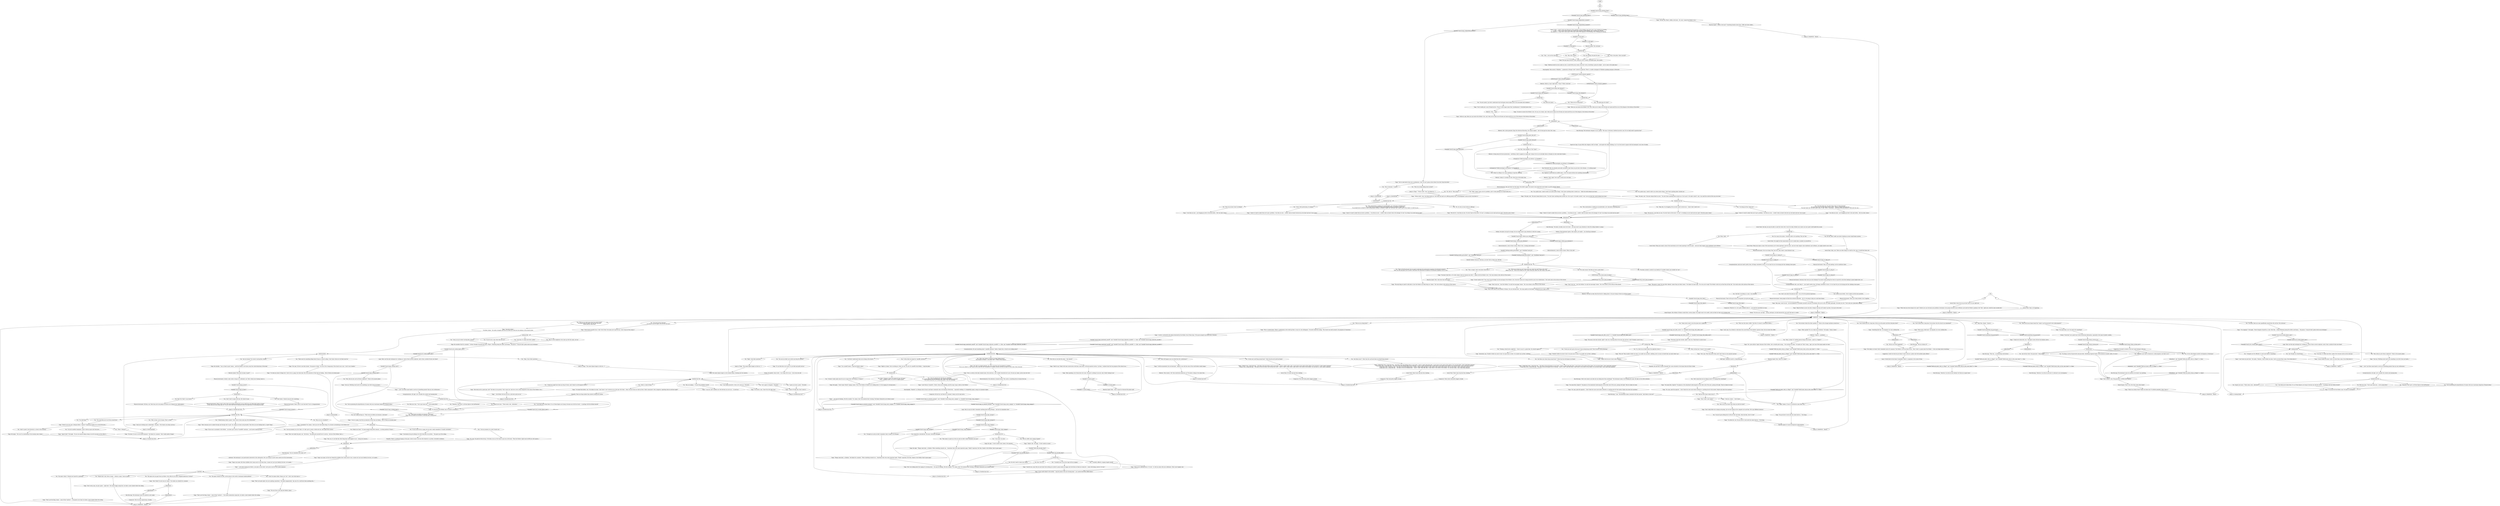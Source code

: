 # CHURCH / TIAGO
# Tiago the Crab Man.
# ==================================================
digraph G {
	  0 [label="START"];
	  1 [label="input"];
	  2 [label="Half Light: Though he used to. A long time ago."];
	  3 [label="Suggestion: No need to overdo it. He won't mind sharing it with you."];
	  4 [label="Jump to: [Untitled hub (02)]"];
	  5 [label="You: \"Honestly I just want to break into a radiocomputer, see what's on it.\""];
	  6 [label="Kim Kitsuragi: The lieutenant raises his eyebrow, but doesn't say anything."];
	  7 [label="Tiago: \"No, I just call her 'viejita' because of her clothes, she's actually quite young...\" He scratches his head. \"Or maybe not *that* young... Age is just one of the many masks we wear.\""];
	  8 [label="Kim Kitsuragi: \"Did it ever seem to you like she was hiding here from something?\" The lieutenant seems to be thinking the same. He takes out his little notebook."];
	  9 [label="Variable[\"church.tiago_concept_tools\"]"];
	  10 [label="Variable[\"church.tiago_concept_tools\"]", shape=diamond];
	  11 [label="!(Variable[\"church.tiago_concept_tools\"])", shape=diamond];
	  12 [label="Variable[\"church.tiago_rhet_feminist\"]"];
	  13 [label="Variable[\"church.tiago_rhet_feminist\"]", shape=diamond];
	  14 [label="!(Variable[\"church.tiago_rhet_feminist\"])", shape=diamond];
	  15 [label="You: Vigilance is practically my middle name. I won't let anyone talk me into anything unreasonable."];
	  16 [label="Untitled hub (02)"];
	  17 [label="Tiago: \"Don't really follow her comings and goings. Just see her typing on her computer now and then. We've got different interests.\""];
	  18 [label="Electrochemistry: Look at these crazies. What is this, a fucking intervention?"];
	  19 [label="You: \"You know, alcohol is central to my identity. If I wouldn't drink I just wouldn't be *me*.\""];
	  20 [label="You: \"Do you know where the other spooker is?\" (Point at the strange machines around you.)"];
	  21 [label="Tiago: \"Oh hey, wey. There's coffee in the back... Oh, wait, I meant the Mother's love.\""];
	  22 [label="You: \"What are you doing here?\""];
	  23 [label="Untitled hub"];
	  24 [label="Variable[\"church.tiago_rhet_what\"]"];
	  25 [label="Variable[\"church.tiago_rhet_what\"]", shape=diamond];
	  26 [label="!(Variable[\"church.tiago_rhet_what\"])", shape=diamond];
	  27 [label="Jump to: [MAINHUB - TIAGO]"];
	  28 [label="Variable[\"church.tiago_pi_burn\"]"];
	  29 [label="Variable[\"church.tiago_pi_burn\"]", shape=diamond];
	  30 [label="!(Variable[\"church.tiago_pi_burn\"])", shape=diamond];
	  31 [label="Tiago: \"It don't bother me none. Crab's no worse than a man, if you think about it.\""];
	  32 [label="Tiago: \"Naw, man. They look pretty funny. And I don't harm no one anymore anyway.\""];
	  33 [label="Tiago: \"No worries, man. I know this shit takes time.\""];
	  34 [label="Savoir Faire: Yeah, sure. There are other things we could do. But, man, it would have been cool."];
	  35 [label="Tiago: \"What were you even trying to do, man? I believe you can overcome your problems eventually, if you purge yourself of your wilfulness and seek the Mother's guidance. But *this*, right now, would be some suicidal shit.\""];
	  36 [label="Tiago: \"Maybe I did.\" He sighs. \"It don't matter no more.\""];
	  37 [label="Untitled hub (03)"];
	  38 [label="Electrochemistry: His adoration is beyond sexual. This cavity is something that no human form has."];
	  39 [label="Untitled hub"];
	  40 [label="Variable[\"church.orb_wooden_figure_seen\"]"];
	  41 [label="Variable[\"church.orb_wooden_figure_seen\"]", shape=diamond];
	  42 [label="!(Variable[\"church.orb_wooden_figure_seen\"])", shape=diamond];
	  43 [label="Tiago: \"Don't trust me -- trust the Mother. I'm only the messenger, homes.\" His voice echoes in the cold air of the church."];
	  44 [label="IsKimHere()"];
	  45 [label="IsKimHere()", shape=diamond];
	  46 [label="!(IsKimHere())", shape=diamond];
	  47 [label="Tiago: The sinewy figure lingers on the wooden beams, blending into the shadows."];
	  48 [label="Variable[\"church.mainframe_log_password\"]"];
	  49 [label="Variable[\"church.mainframe_log_password\"]", shape=diamond];
	  50 [label="!(Variable[\"church.mainframe_log_password\"])", shape=diamond];
	  51 [label="You: \"You've been here a long time. Do you know why the church was abandoned?\""];
	  52 [label="Tiago: \"Don't trust me -- trust the Mother. I'm only the messenger, homes.\" His voice echoes in the cold air of the church."];
	  53 [label="Tiago: \"This is the Church of the Mother of Silence. You are welcome here.\" He sways gently on the beams, waiting for you to take it all in."];
	  54 [label="Variable[\"tc.crab_man\"]"];
	  55 [label="Variable[\"tc.crab_man\"]", shape=diamond];
	  56 [label="!(Variable[\"tc.crab_man\"])", shape=diamond];
	  57 [label="You: \"You don't know me. You don't know what I've been through!\"\n\"You don't know me. You don't know what it's like -- there's a shadow pursuing me!\"\n\"You don't know me! You don't know what it's like! There's something... something white pursuing me! White and very sad...\""];
	  58 [label="You: \"To be fair, it's really more like a spider.\""];
	  59 [label="Kim Kitsuragi: \"Do you remember your name, sir?\""];
	  60 [label="Untitled hub"];
	  61 [label="Jump to: [memoryhub]"];
	  62 [label="Tiago: \"...you may be thinking, 'But fire crackles!' No, homes, that's the material that's burning. The flames themselves are without sound.\""];
	  63 [label="Tiago: \"I know it'll take time. Don't sweat it.\""];
	  64 [label="Untitled hub"];
	  65 [label="You: \"To be fair, it's really more like a spider. But everyone calls you the crab-man.\""];
	  66 [label="Conceptualization: All right. Let's consider the context and meaning here."];
	  67 [label="Tiago: \"That's just the thing, homes -- none of that *matters*...\" He sounds melancholy saying this, his limbs a mere shadow below the ceiling."];
	  68 [label="Composure: They look pretty dapper actually."];
	  69 [label="Composure: These shoes look pretty dapper actually."];
	  70 [label="You: \"For some reason I feel like you have a point there.\""];
	  71 [label="You: \"Okay then, thanks.\" [Leave.]"];
	  72 [label="Tiago: \"Too many times, ese. You need it for something?\""];
	  73 [label="You: \"You must be the crab-man.\"\n\"I'm going to ask you again: are you the crab-man?\""];
	  74 [label="You: \"What are you doing here?\""];
	  75 [label="Jump to: [MAINHUB - TIAGO]"];
	  76 [label="Variable[\"church.tiago_midgreethub_reached\"]"];
	  77 [label="Variable[\"church.tiago_midgreethub_reached\"]", shape=diamond];
	  78 [label="!(Variable[\"church.tiago_midgreethub_reached\"])", shape=diamond];
	  79 [label="Jump to: [LEAVEHUB]"];
	  80 [label="Tiago: \"We are all one, who sing the Mother's glory.\""];
	  81 [label="Tiago: \"I was like you once -- just dragging my feet to the next bottle... Shit was dark, homes.\""];
	  82 [label="Volition: If the lieutenant agrees, then maybe, just maybe -- you should pay attention?"];
	  83 [label="Electrochemistry: Look at these crazies. What is this shit?"];
	  84 [label="You: \"Uhm... are you the crab-man?\""];
	  85 [label="You: \"This conversation is making me uncomfortable. Let's talk about something else.\"\n\"I'm actually here on behalf of some young people looking to establish a night club...\"\n\"I'm actually here on behalf of some young people looking to establish a night club, and after that I need to get to this island, so could we just...\""];
	  86 [label="Tiago: \"Naw, ese, it's not like that. Best thing that could happen to you -- losing your memory...\""];
	  87 [label="You: \"Did you just climb down from the church tower?\"\n\"I'm going to ask you again: Are you the crab-man?\"\n\"Where did you come from?\""];
	  88 [label="Logic: That's not the only technique he's working on. Look at those carved sculptures. And is that a satchel of tools over there?"];
	  89 [label="Jump to: [Untitled hub (05)]"];
	  90 [label="Variable[\"church.tiago_mentioned_saeraff\"]  and  Variable[\"church.tiago_elaborate_saeraffic\"] == false  and  Variable[\"church.tiago_elaborate_saeraffic\"]"];
	  91 [label="Variable[\"church.tiago_mentioned_saeraff\"]  and  Variable[\"church.tiago_elaborate_saeraffic\"] == false  and  Variable[\"church.tiago_elaborate_saeraffic\"]", shape=diamond];
	  92 [label="!(Variable[\"church.tiago_mentioned_saeraff\"]  and  Variable[\"church.tiago_elaborate_saeraffic\"] == false  and  Variable[\"church.tiago_elaborate_saeraffic\"])", shape=diamond];
	  93 [label="Tiago: \"But I was talking about the singing of a burning heart... You may be thinking, 'But fire crackles!' No, homes, that's the material that's burning. The flames themselves are without sound.\""];
	  94 [label="You: \"I recently tore it up on the stage with my singing.\""];
	  95 [label="Untitled hub (02)"];
	  96 [label="Jump to: [Untitled hub (02)]"];
	  97 [label="Tiago: \"Been spending a lot of time here ever since. The past is nothing to me now, wey. It didn't belong to me.\""];
	  98 [label="Inland Empire: This Mother of Silence sounds like a serious player. You might want to be careful, until you find out what you're dealing with."];
	  99 [label="Variable[\"church.orb_wooden_figure_seen\"]"];
	  100 [label="Variable[\"church.orb_wooden_figure_seen\"]", shape=diamond];
	  101 [label="!(Variable[\"church.orb_wooden_figure_seen\"])", shape=diamond];
	  102 [label="Tiago: \"I told you, homes -- I don't know.\""];
	  103 [label="Jump to: [Untitled hub (02)]"];
	  104 [label="Variable[\"TASK.ask_about_ruby_in_village\"]  and  Variable[\"TASK.locate_ruby_on_the_coast_done\"] == false"];
	  105 [label="Variable[\"TASK.ask_about_ruby_in_village\"]  and  Variable[\"TASK.locate_ruby_on_the_coast_done\"] == false", shape=diamond];
	  106 [label="!(Variable[\"TASK.ask_about_ruby_in_village\"]  and  Variable[\"TASK.locate_ruby_on_the_coast_done\"] == false)", shape=diamond];
	  107 [label="Tiago: \"I was like you once -- just dragging my feet to the next bottle... Shit was dark, homes.\""];
	  108 [label="Tiago: \"Chill out, man. Here you can receive the Mother's love, and, when you're ready, she will take your hand and lift you out of the despair at the bottom of the bottle.\""];
	  109 [label="You: Wait, what qualifies as *too* close?"];
	  110 [label="Tiago: \"I was in a gang, wey. But my memories of that time are fading... Most of them are already gone.\""];
	  111 [label="Variable[\"church.tiago_greeting_done\"]"];
	  112 [label="Variable[\"church.tiago_greeting_done\"]", shape=diamond];
	  113 [label="!(Variable[\"church.tiago_greeting_done\"])", shape=diamond];
	  114 [label="Tiago: \"You've come back to face your cacodaemons. Good. You ain't gonna outrun them if you don't drop the bottle.\""];
	  115 [label="You: \"The right place for what?\""];
	  116 [label="Tiago: \"I know it's hard to admit that you have a problem... I was like you once -- couldn't take an honest look at the damage *el vino* was doing to my mind and my spirit.\""];
	  117 [label="Empathy: There's a profound longing in that gaze. Like he wants to be one with whatever is up there, shrouded in darkness."];
	  118 [label="You: \"And it's great! Such diversity is a boon to the economy.\""];
	  119 [label="You: \"What's 'Mesque'?\""];
	  120 [label="Tiago: He laughs. \"Not sure I'm contributing to the economy none, homes.\""];
	  121 [label="Tiago: \"It's all just for the Mother, man. No need to overthink it.\""];
	  122 [label="You: \"Turning a church into a nightclub -- I have to say it's a great idea. You should support it.\""];
	  123 [label="Jump to: [MAINHUB - TIAGO]"];
	  124 [label="Tiago: \"Hey, man. I see it in you -- you are prepared to surrender yourself to the fire of revelation. But you're still a bit shaky spiritually.\" He looks you over. \"You're also just, physically, shaking.\""];
	  125 [label="You: \"That seems to upset you. But you said you didn't really remember your past.\""];
	  126 [label="You: \"I was rude. I'm sorry.\""];
	  127 [label="You: \"I recently suffered a singing tragedy myself.\""];
	  128 [label="IsKimHere()"];
	  129 [label="IsKimHere()", shape=diamond];
	  130 [label="!(IsKimHere())", shape=diamond];
	  131 [label="Logic: It looks like he truly doesn't remember. There's a vagueness to his sense of time."];
	  132 [label="Tiago: \"Not really, or at least I don't remember much of it anymore. The Mother's Love has done its job... That's what's so great about the Mother -- it lets you forget about everything.\""];
	  133 [label="You: \"Are these yours?\" (Show him the scarf and shoes you found lying around.)"];
	  134 [label="Tiago: \"You've really got a case of frayed nerves. *Pussy* in this usage comes from *pusillanimous*. Everybody knows that.\""];
	  135 [label="Savoir Faire: Nope, not happening."];
	  136 [label="Tiago: \"Other spooker? Oh, esa viejita muy estudiosa!\" He laughs. \"Dunno, homes.\""];
	  137 [label="namehub"];
	  138 [label="Tiago: \"If you was to surrender to the Mother -- you know, get a taste of *saeraffic* existence -- you'd never wanna go back.\""];
	  139 [label="crabman2hub"];
	  140 [label="You: I'm a man in his prime. I should be able to do anything. This isn't fair."];
	  141 [label="You: \"Right. I had other questions...\""];
	  142 [label="Untitled hub"];
	  143 [label="Variable[\"church.tiago_no_memory_mesque\"]  and  (Variable[\"church.tiago_encyc_singing\"]  or  Variable[\"church.tiago_comp_singing\"])"];
	  144 [label="Variable[\"church.tiago_no_memory_mesque\"]  and  (Variable[\"church.tiago_encyc_singing\"]  or  Variable[\"church.tiago_comp_singing\"])", shape=diamond];
	  145 [label="!(Variable[\"church.tiago_no_memory_mesque\"]  and  (Variable[\"church.tiago_encyc_singing\"]  or  Variable[\"church.tiago_comp_singing\"]))", shape=diamond];
	  146 [label="Tiago: \"If you could submit to the mother -- sing her praises with your burning heart -- you could be free from selfish desire.\""];
	  147 [label="Tiago: \"She took you for a good spin, huh?\" He looks at you gravely. \"Don't worry, bro, that love is but a drop compared to the ocean of the Mother's love...\""];
	  148 [label="You: \"Hey, are you a boiadeiro?\""];
	  149 [label="You: \"Just tell me what's the password.\" (Step closer.)"];
	  150 [label="Tiago: \"That's just the thing, homes -- none of that *matters*...\" He ignores your hand, his limbs a mere shadow below the ceiling."];
	  151 [label="You: \"Right, thanks. I'll see if I can find her some other way...\""];
	  152 [label="Pain Threshold: Hey, you already practically sacrificed a limb when you got shot in the tribunal... it's nothing major!"];
	  153 [label="You: I think I'm willing to try crazy. Anything to stop this suffering."];
	  154 [label="You: \"How can you not know that when you both live here?\""];
	  155 [label="Savoir Faire: One day, you may be able to scale this tower. But it won't be today. Neither your sinews nor your spirit could handle this ascent."];
	  156 [label="Tiago: \"The grave's comin' for your little 'identity' sooner than you think, homes.\" He shakes his head sadly. \"You sure you're ready? The Mother could set you free from all that shit.\" His words echo in the cold air of the church."];
	  157 [label="You: \"I'm a police man. I need to talk to you about police things. I don't know anything about 'alcohol use.'\" (Hide the bottle behind your back.)"];
	  158 [label="Composure: Whatever it is, he's quite confident about it -- just look how gracefully he sways."];
	  159 [label="Tiago: \"No, man. You gotta let that shit go.\" He looks at you as if he wants to pat you on the back. \"Then the Mother's light touch will fill you with rapture...\""];
	  160 [label="Tiago: \"...now I use those same hands in service of something greater than my own restlessness.\""];
	  161 [label="You: \"I think having a body is great! I don't want to burn away any of its distinctions!\""];
	  162 [label="You: \"You sound like you're not from around here.\""];
	  163 [label="You: \"Just thought you should know.\""];
	  164 [label="Jump to: [whohumanhub]"];
	  165 [label="Untitled hub (02)"];
	  166 [label="You: When, then?"];
	  167 [label="Variable[\"church.tiago_wc_mid_pi\"]"];
	  168 [label="Variable[\"church.tiago_wc_mid_pi\"]", shape=diamond];
	  169 [label="!(Variable[\"church.tiago_wc_mid_pi\"])", shape=diamond];
	  170 [label="Physical Instrument: Seriously what were you even thinking? You haven't been putting the work in to pull off a stunt like climbing to great heights like a cat."];
	  171 [label="You: (Look at your bottle.)  But it makes me feel more powerful..."];
	  172 [label="Conceptualization: He said something about \"saeraffic existence\" before. Maybe this is what he was talking about?"];
	  173 [label="You: \"It doesn't really make sense for you to sing if she's the Mother of *Silence*.\""];
	  174 [label="Tiago: \"What you're suffering from is *el vino*-- it's left you alone with your selfishness. That's your tragedy, wey.\""];
	  175 [label="Tiago: \"Good for you, man. But you must know that nothing you achieve's gonna make you happy and loved like you think you wanna be -- comes with being a slave to *el vino*.\""];
	  176 [label="You: \"I guess you have a point.\" (Proceed.)"];
	  177 [label="Rhetoric: That sounds a *bit* like substitution behaviour, no? You know a thing or two about that..."];
	  178 [label="Rhetoric: Viejita is... grandma?"];
	  179 [label="You: \"I see what you've done there. It's as if these figures are trying to become one with the church -- or perhaps with the Mother herself.\""];
	  180 [label="You: \"Hey, it's your neighbours who came up with this name, not me.\""];
	  181 [label="Tiago: \"That's what I said, homes.\""];
	  182 [label="Tiago: The man leans forward a little, fixing you with a steady, unreadable gaze, then speaks..."];
	  183 [label="Tiago: \"I know it's hard to admit that you've got a problem. I was like you once -- couldn't take an honest look into my own heart and see I was in pain.\""];
	  184 [label="Tiago: \"I know it's hard to admit that you have a problem... I was like you once -- couldn't take an honest look at the damage *el vino* was doing to my mind and my spirit.\""];
	  185 [label="Inland Empire: That is true. But what comes after death?"];
	  186 [label="You: \"Have you by any chance heard the *viejita* say the password to her radiocomputer?\""];
	  187 [label="You: \"Hey, who's there?\""];
	  188 [label="Tiago: \"I'm here to receive the Mother's love. You can, too, homes. And, when you're ready, she will take your hand and lift you out of the despair at the bottom of the bottle.\""];
	  189 [label="Jump to: [MAINHUB - TIAGO]"];
	  190 [label="You: \"Who's this Mother of Silence you keep talking about?\"\n\"This Mother of Silence -- you mean *her*?\" (Point to the window.)"];
	  191 [label="You: \"So you used to be in a gang, but you don't really remember it? Sounds convenient.\""];
	  192 [label="You: (Shake your head.) \"So many people losing their memory... A certain portent of *doom*...\""];
	  193 [label="Tiago: \"That's not really the point, ese.\" He frowns. \"You gotta give yourself over to service... Service of the Mother, that is...\""];
	  194 [label="Kim Kitsuragi: The lieutenant raises his eyebrows and coughs."];
	  195 [label="Untitled hub (03)"];
	  196 [label="Jump to: [Untitled hub (05)]"];
	  197 [label="You: \"Some ravers want to turn this place into a nightclub.\""];
	  198 [label="Untitled hub"];
	  199 [label="Physical Instrument: There still may be time to recuperate. Just grit your teeth."];
	  200 [label="Tiago: \"Right on, homes. You're catching on. Yeah, you see, I'm sort of a saeraff to the Mother... I sing her glory.\""];
	  201 [label="You: \"Did you suffer some singing tragedy?\""];
	  202 [label="Drama: *Sssurveys* are a good way to fish for personal information, especially in the name of public sssafety..."];
	  203 [label="IsKimHere()  and  (Variable[\"TASK.ask_about_ruby_in_village\"] == false)"];
	  204 [label="IsKimHere()  and  (Variable[\"TASK.ask_about_ruby_in_village\"] == false)", shape=diamond];
	  205 [label="!(IsKimHere()  and  (Variable[\"TASK.ask_about_ruby_in_village\"] == false))", shape=diamond];
	  206 [label="Reaction Speed: Wait, what if it's Ruby?"];
	  207 [label="Tiago: \"You mean like a fugitive?\" He glances at the abandoned radiocomputer on the other side of the nave, pulsing with light. Then he shakes his head."];
	  208 [label="Tiago: \"The only thing we need to talk about is how the Mother can really help you, homes.\" His voice echoes in the cold air of the church."];
	  209 [label="Volition: You know, he may be strange, but you might want to pay attention to what he's saying."];
	  210 [label="You: \"Who do you think you are? Some crazy guy under the roof? What is this shit?\"\n(Adjust your tie.) \"Who do you think you are? Some crazy guy under the roof? What is this shit?\""];
	  211 [label="Tiago: \"Don't think I've met one yet, homes.\" He studies you silently for a moment."];
	  212 [label="Tiago: \"Oh, that's no simple question, ese. She is one who can't be painted or sculpted...\"\n\"No, no, no, there's a *new* god in town. And she can't be painted or sculpted, because she has no limbs or even a face. She is the end.\""];
	  213 [label="You: \"Wait, do they have *reason* to be scared?\""];
	  214 [label="Jump to: [MAINHUB - TIAGO]"];
	  215 [label="Logic: Wait, he says he didn't remember anything about being Mesque -- and now he remembers this?"];
	  216 [label="You: \"I think love might have been my drug of choice. And I think I'm still hungover from it.\""];
	  217 [label="You: \"What were you before you became a crab-man?\"\n\"What were you before you became a crab-man and a woodcarver?\""];
	  218 [label="Tiago: \"I'm afraid not, ese. You just have to wait until she comes back or...\" He shrugs."];
	  219 [label="You: \"Honestly, I don't get it. All these figures look half-finished.\""];
	  220 [label="You: \"I don't do names either. Names are *out*. I don't care what mine is.\""];
	  221 [label="You: \"My name's Harrier Du Bois, and my place in the world is lieutenant double-yefreitor.\""];
	  222 [label="IsKimHere()"];
	  223 [label="IsKimHere()", shape=diamond];
	  224 [label="!(IsKimHere())", shape=diamond];
	  225 [label="Jump to: [Untitled hub (02)]"];
	  226 [label="IsTHCPresent(\"the_waste_land_of_reality\")"];
	  227 [label="IsTHCPresent(\"the_waste_land_of_reality\")", shape=diamond];
	  228 [label="!(IsTHCPresent(\"the_waste_land_of_reality\"))", shape=diamond];
	  229 [label="You: Hold your peace."];
	  230 [label="Rhetoric: Giving away all of your possessions,  sacrificing a limb to appease an angry god, trying to live on air and light alone as though you were some kind of plant..."];
	  231 [label="Rhetoric: Seems it's already too late. Have fun on the kooky train."];
	  232 [label="Tiago: \"What'd you think of that? Makes me almost pity *la nihilista pequeña* when I hear it.\""];
	  233 [label="LEAVEHUB"];
	  234 [label="You: \"I'm a police man. I need to talk to you about police things. I don't know anything about 'alcohol use.'\""];
	  235 [label="Electrochemistry: Hey and what was that about *the bottle* again? You haven't even drank that much lately! Lay off it already. Sheesh."];
	  236 [label="Drama: 'Tis not an act, my liege -- saving, perchance, he hath deceived his very self. This man is a zealot."];
	  237 [label="Rhetoric: You have no idea what the fuck he's talking about. Is he just trying to throw you off your game?"];
	  238 [label="IsKimHere()"];
	  239 [label="IsKimHere()", shape=diamond];
	  240 [label="!(IsKimHere())", shape=diamond];
	  241 [label="whohumanhub"];
	  242 [label="Tiago: \"Sure did, homes.\"\n\"Up there, homes.\" He smiles strangely and turns his head up to look into the darkness of the church tower."];
	  243 [label="You: \"Okay, I have other questions.\""];
	  244 [label="Tiago: \"You know, I'm not so sure myself anymore.\" He thinks for a moment. \"Don't really matter, though.\""];
	  245 [label="Untitled hub"];
	  246 [label="Empathy: He said that in spite of himself. He's more attached to the human than he'd like to think."];
	  247 [label="Physical Instrument: You're not doing *that* bad. But, yeah, there's some distance to go."];
	  248 [label="Physical Instrument: Yeah, you were getting a tad too ambitious there."];
	  249 [label="Encyclopedia: That accent is Villalobos -- a peninsula in Mesque *and* a district in Jamrock. There's a sizable contingent of Villalobos-speaking mesques in Revachol."];
	  250 [label="Horrific Necktie: Fuck you, crab-man, you don't tell us what to do. Tell him."];
	  251 [label="You: \"You're promoting the objectification of women with your reactionary depiction of female bodies.\""];
	  252 [label="You: \"Wait, so there *is* another person living in the church -- and it's a *viejita*?\""];
	  253 [label="You: \"And you don't know where she is?\""];
	  254 [label="You: Say nothing. Be quiet for now."];
	  255 [label="Tiago: \"Don't sweat it, vato. The password is 'AFTER LIFE DEATH.'\""];
	  256 [label="Jump to: [MAINHUB - TIAGO]"];
	  257 [label="You: \"Okay, fine, I'm struggling. But you don't need to lecture me -- I know what I need to do.\""];
	  258 [label="You: \"What was that about coffee? I feel like I've heard it somewhere before...\""];
	  259 [label="Tiago: \"Look, man. I'm at liberty to talk about the sacred blaze of the Mother's glorious heart. But not about the coffee.\""];
	  260 [label="You: \"Wait, did you also carve all those sculptures?\" (Point at the nearest pillar.)"];
	  261 [label="Tiago: \"Sure am. Whittling wood used to be something I just did to busy my hands...\""];
	  262 [label="You: \"You know, there are some speedfreaks around here who call you 'the crab-man'.\""];
	  263 [label="Tiago: \"...now I use those same hands in service of something greater than my own restlessness.\""];
	  264 [label="Tiago: \"This is a special place. There's a perforation in the world up there. A way out, into nothingness.\" He nods toward the ceiling. \"This church was built around it, for purposes of veneration.\""];
	  265 [label="You: \"You sure you didn't just switch one drug for another?\""];
	  266 [label="Tiago: \"Keep the flame in your soul alive, though. One day you'll make it up here, if you put in the work.\""];
	  267 [label="Variable[\"whirling.necktie_personified\"]  and  CheckItem(\"neck_tie\")"];
	  268 [label="Variable[\"whirling.necktie_personified\"]  and  CheckItem(\"neck_tie\")", shape=diamond];
	  269 [label="!(Variable[\"whirling.necktie_personified\"]  and  CheckItem(\"neck_tie\"))", shape=diamond];
	  270 [label="You: (Rub your chin.) \"You've got some nice... curves going there.\""];
	  271 [label="Tiago: \"You mean like a fugitive?\" He glances at the abandoned radiocomputer on the other side of the nave, pulsing with light. Then he shakes his head."];
	  272 [label="Tiago: \"I think they were, a long time ago...\" He looks at the red clothing items in your hand. \"I had to *shed* them like skins, to get closer to the centre of the silence. You can have them. I don't need them anymore.\"\n\"I think they were, a long time ago...\" He looks at the red clothing items you're wearing. \"I had to *shed* them like skins, to get closer to the centre of the silence. You can have them. I don't need them anymore.\"\n\"I think they were, a long time ago...\" He looks at the red clothing items. \"I had to *shed* them like skins, to get closer to the centre of the silence. You can have them. I don't need them anymore.\"\n\"I think they were, a long time ago...\" He looks at the red clothing items. \"I had to *shed* them like skins, to get closer to the centre of the silence. You can have them. I don't need them anymore.\""];
	  273 [label="Savoir Faire: It'd only stop him from climbing."];
	  274 [label="Tiago: \"*Estás crudo*, wey. I see deep inside you. Your body and spirit are suffering greatly from *overindulgment* and you don't even know it.\""];
	  275 [label="You: \"Are you human? You weren't moving like a human.\""];
	  276 [label="You: \"This is the police. Show yourself!\""];
	  277 [label="You: \"This is tiresome.\" [ Leave.]"];
	  278 [label="Reaction Speed: Wait, what does that even mean?"];
	  279 [label="You: \"So you're another immigrant, come to take up space and steal jobs...\""];
	  280 [label="Tiago: Is that... a man? Looks more like part of the carpentry of the building came alive and is now studying you intently.\nIs that... a man? A man made of the same stuff as the carpentry of the building. He is studying you intently. \nThe shadow is... a man? But a man made of the same stuff as the carpentry of the building. He is studying you intently. "];
	  281 [label="IsTHCPresent(\"radical_feminist_agenda\")"];
	  282 [label="IsTHCPresent(\"radical_feminist_agenda\")", shape=diamond];
	  283 [label="!(IsTHCPresent(\"radical_feminist_agenda\"))", shape=diamond];
	  284 [label="crabman1hub"];
	  285 [label="Tiago: \"That's because you're soaked through and through with *al gul*, bro. Keeps you heavy and grounded. Then fools you into thinking that's a *good* thing.\""];
	  286 [label="You: \"You're promoting the objectification of women with your reactionary depiction of female bodies.\""];
	  287 [label="Tiago: \"It's all just for the Mother, man. No need to overthink it.\""];
	  288 [label="Tiago: \"I can't leave my post here.\" He smiles. \"Besides, it don't bother me none. Crab's no worse than a man, if you think about it.\""];
	  289 [label="You: \"So, what do you think? About the nightclub, that is.\""];
	  290 [label="You: \"Let's agree to disagree.\" (Proceed.)"];
	  291 [label="Tiago: \"I'm a saeraff, homes. I sing the Mother's glory.\""];
	  292 [label="You: Accept this contradiction. The man's obviously deranged."];
	  293 [label="Variable[\"church.tiago_comp_singing\"]"];
	  294 [label="Variable[\"church.tiago_comp_singing\"]", shape=diamond];
	  295 [label="!(Variable[\"church.tiago_comp_singing\"])", shape=diamond];
	  296 [label="Jump to: [Untitled hub (03)]"];
	  297 [label="Tiago: \"A boiadeiro? No, homes. I don't go in for that kinda thing. It's all about surrendering to the Mother now.\""];
	  298 [label="You: (Let's keep moving on.) \"What were you before you became a crab-man?\""];
	  299 [label="You: (Nod.) \"Singing is good. We should all sing a bit more.\"\n(Nod.) \"Singing is good. I'm a bit of a singer myself.\""];
	  300 [label="Savoir Faire: They'd only stop him from climbing."];
	  301 [label="Kim Kitsuragi: The lieutenant whispers to you, quietly. \"This man is obviously a habitual narcotics user. Do we really need to question him?\""];
	  302 [label="Esprit de Corps: I'm put off by this religious stuff, he thinks -- and maybe the ceiling-climbing, too. It's all very hard to square with the lieutenant's own view of reality."];
	  303 [label="Jump to: [Tiago: \"\"*Estás crudo*, wey. I see deep ins...\"]"];
	  304 [label="Tiago: \"Haven't you ever met a Mesque before, *cabron*? Surprising number of us around Revachol...\""];
	  305 [label="Tiago: \"Don't worry, man, you got a place -- right here.\" He sounds happy saying this, his limbs a mere shadow below the ceiling."];
	  306 [label="Tiago: He considers this for a moment. \"I always thought of myself more like a *flame*. Flickering along the rafters and beams.\" He pauses. \"It may be that I gotta work on my technique.\""];
	  307 [label="Reaction Speed: What does he mean 'in part'?"];
	  308 [label="Tiago: \"*Un Cangrejo*!\" He laughs. \"Never thought of myself as a crab. More like... a flame flickering among the rafters and beams...\" He pauses. \"It may be that I gotta work on my technique.\""];
	  309 [label="Physical Instrument: What is this? Is this what you've been training for? So you could wuss out when push comes to shove?\nIs this what you were doing reps for? So you could slink from an argument about the importance of cultivating the body?"];
	  310 [label="Untitled hub (05)"];
	  311 [label="Jump to: [crabman2hub]"];
	  312 [label="You: \"I was being insensitive. Sorry. Let's move on.\" (Proceed.)"];
	  313 [label="Tiago: He sighs. \"Things come back... in flashes. When something reminds me... Sometimes they even seem important again. *Really* important. But then, thanks to the Mother, they're gone again.\""];
	  314 [label="Conceptualization: All right. Let's consider the context and meaning here."];
	  315 [label="You: \"Yes, it's for a first-degree murder investigation in Martinaise.\""];
	  316 [label="Tiago: \"No, man, quite the opposite -- I don't think she cares much about authority or, anything else for that matter. Maybe only about her machines.\""];
	  317 [label="Kim Kitsuragi: \"That was... an interesting conversation.\""];
	  318 [label="You: \"How do you know what I'm feeling?\""];
	  319 [label="Variable[\"church.tiago_greet_rhet_nk\"]"];
	  320 [label="Variable[\"church.tiago_greet_rhet_nk\"]", shape=diamond];
	  321 [label="!(Variable[\"church.tiago_greet_rhet_nk\"])", shape=diamond];
	  322 [label="Variable[\"church.tiago_volition_pay_attention\"]"];
	  323 [label="Variable[\"church.tiago_volition_pay_attention\"]", shape=diamond];
	  324 [label="!(Variable[\"church.tiago_volition_pay_attention\"])", shape=diamond];
	  325 [label="You: \"Oh, hell no!\" [Run away.]"];
	  326 [label="Jump to: [LEAVEHUB]"];
	  327 [label="You: \"Maybe that's why I feel so lonely -- without a name, I have no place.\""];
	  328 [label="You: \"This conversation is making me uncomfortable. Let's talk about something else.\""];
	  329 [label="Untitled hub (02)"];
	  330 [label="Kim Kitsuragi: \"You know, actually, since we're here -- you may want to pay attention to what the ceiling climber is saying.\""];
	  331 [label="You: \"There must be something illegal about living in a church ceiling. I don't know what yet, but there must be.\""];
	  332 [label="You: \"Well, at least, you're human. That's a relief.\""];
	  333 [label="Tiago: \"Glad you're feeling more comfortable.\" He grins. \"First-timers are always nervous.\""];
	  334 [label="Tiago: \"I've heard that before, wey.\" He shakes his head. \"And I know I can't convince you on the spot. But think -- when's the last time you woke up from *silent communion* with a hangover, regretting what you did last night?\""];
	  335 [label="Variable[\"church.tiago_wc_high_pi\"]"];
	  336 [label="Variable[\"church.tiago_wc_high_pi\"]", shape=diamond];
	  337 [label="!(Variable[\"church.tiago_wc_high_pi\"])", shape=diamond];
	  338 [label="Jump to: [Untitled hub (02)]"];
	  339 [label="You: \"My name's Harry.\" (Extend your hand for a greeting.)"];
	  340 [label="Tiago: \"You just have to wait until she comes back or...\" He shrugs."];
	  341 [label="Tiago: \"No, man, quite the opposite -- I don't think she cares much about authority or, anything else for that matter. Maybe only about her machines.\""];
	  342 [label="You: \"Hey, not judging -- I've got drug problems myself.\""];
	  343 [label="You: \"Are these your shoes lying around here?\" (Show him the red brogues you found.)"];
	  344 [label="You: \"This is stupid. I don't even know what this is.\""];
	  345 [label="Savoir Faire: Sorry, but you just don't have it in you right now."];
	  347 [label="", shape=diamond];
	  348 [label="!()", shape=diamond];
	  349 [label="Tiago: \"Habitual alcohol use has made you into a scared little pussy, homes. But don't worry, everything's gonna be alright -- you've come to the right place.\""];
	  350 [label="Tiago: \"...your place among your fellows, your place in the world. I ain't got no use for such a place anymore.\""];
	  351 [label="Reaction Speed: The crab-man!"];
	  352 [label="memoryhub"];
	  353 [label="Tiago: \"Convenience has got nothing to do with what goes on up there...\" He gazes up at the ceiling."];
	  354 [label="Tiago: \"Tiago is my name. But those syllables don't mean much to me these days. A name isn't just your identity, but also, so to speak...\""];
	  355 [label="You: \"Sorry, you just weren't moving like a human.\""];
	  356 [label="Physical Instrument: What's next? A raw food diet? You're a disappointment."];
	  357 [label="You: (Squint your eyes.) \"These seem a tad... derivative.\""];
	  358 [label="Untitled hub (03)"];
	  359 [label="Tiago: \"The ones in the tent outside, right? I seen 'em. Guessing they're the ones who call me a crab? Probably scared of me...\""];
	  360 [label="Variable[\"church.tiago_met_after_ravers\"]  or  Variable[\"church.tiago_told_called_crab\"]"];
	  361 [label="Variable[\"church.tiago_met_after_ravers\"]  or  Variable[\"church.tiago_told_called_crab\"]", shape=diamond];
	  362 [label="!(Variable[\"church.tiago_met_after_ravers\"]  or  Variable[\"church.tiago_told_called_crab\"])", shape=diamond];
	  363 [label="You: \"You've been here for a long time. Did you see the police raid that took place here?\""];
	  364 [label="Tiago: He laughs. \"I don't mean *literal* singing, homes. This is the Mother of Silence we're talking about. It's the singing of a burning heart...\""];
	  365 [label="Variable[\"church.tiago_logic_mesque\"]"];
	  366 [label="Variable[\"church.tiago_logic_mesque\"]", shape=diamond];
	  367 [label="!(Variable[\"church.tiago_logic_mesque\"])", shape=diamond];
	  368 [label="Tiago: He sighs. \"It don't matter none, homes. Not anymore.\""];
	  369 [label="Variable[\"TASK.sing_karaoke_done\"]"];
	  370 [label="Variable[\"TASK.sing_karaoke_done\"]", shape=diamond];
	  371 [label="!(Variable[\"TASK.sing_karaoke_done\"])", shape=diamond];
	  372 [label="Tiago: \"...the Mother will eat all of you, and never spit you out.\""];
	  373 [label="Tiago: \"Hard to say. I think I did some construction work here, back when I still had material worries. Up there, I realized what the true purpose of the church was...\""];
	  374 [label="You: \"I see what you've done there. It's as if these figures are trying to become one with the church -- or perhaps with the Mother herself.\""];
	  375 [label="IsKimHere()"];
	  376 [label="IsKimHere()", shape=diamond];
	  377 [label="!(IsKimHere())", shape=diamond];
	  378 [label="Kim Kitsuragi: \"However, I'm still not sure how it's relevant to our investigation.\""];
	  379 [label="Savoir Faire: They'd only stop him from climbing."];
	  380 [label="Tiago: \"I think they were, a long time ago...\" He looks at the red brogues in your hand. \"I had to *shed* them like skins, to get closer to the centre of the silence. You can have them. I don't need them anymore.\"\n\"I think they were, a long time ago...\" He looks at the red brogues you're wearing. \"I had to *shed* them like skins, to get closer to the centre of the silence. You can have them. I don't need them anymore.\""];
	  381 [label="Composure: The scarf looks pretty dapper actually."];
	  382 [label="Rhetoric: That's right. You've got to watch your own back."];
	  383 [label="Tiago: \"I think we're done here, ese.\" The figure crawls off into the darkness above."];
	  384 [label="Tiago: \"You know what this is. It's truth, homes. Join me, become one with it -- aflame with the Mother's love.\" His voice echoes in the cold air of the church."];
	  385 [label="You: \"That's all well and good, but we need to talk about the unlicensed occupation of ecclesiastic property.\"\n\"That's all well and good, but we need to talk about the unlicensed occupation of ecclesiastic property. I'm in a rush.\""];
	  386 [label="Tiago: \"Space? Jobs?\" He laughs. \"Do you see anyone taking swings at me for my place on the rafters?...\""];
	  387 [label="You: \"My name sets me apart from my fellows. How often do you meet a Raphaël Ambrosius Costeau?\""];
	  388 [label="Tiago: \"Oh yeah, sure.\" His eyes remain fixed on yours. \"You don't know anything about alcohol use. You've got it *all under control*, wey. I saw you hide that control behind your back.\""];
	  389 [label="You: (Rub your chin.) \"You've got some nice... curves going there.\""];
	  390 [label="Tiago: \"Oh, man, I'd love to see that statute.\" He pauses to think. \"I'm sure I'd be 'trespassing' if the church was in use -- but it's not, hombre.\""];
	  391 [label="Tiago: \"I've done my share of illegal shit. Used to be in a gang, the whole deal. But even memories of that time are fading... Most of them are already gone.\""];
	  392 [label="Drama: Too gleeful, those words -- he is lying. Not to you -- to his very own self."];
	  393 [label="Conceptualization: And your mind's pretty clear, all things considered. In fact, it's too clear for you to be buying into this climbing vision quest."];
	  394 [label="You: \"Did you see what happened?\""];
	  395 [label="You: \"How did you even find this place -- this church?\""];
	  396 [label="Variable[\"church.tiago_drama_surveys_lie\"]"];
	  397 [label="Variable[\"church.tiago_drama_surveys_lie\"]", shape=diamond];
	  398 [label="!(Variable[\"church.tiago_drama_surveys_lie\"])", shape=diamond];
	  399 [label="Reaction Speed: Hmh... does it mean he witnessed the police raid?"];
	  400 [label="IsTaskActive(\"TASK.investigate_sea_fortress\")--[[ Variable[ ]]"];
	  401 [label="IsTaskActive(\"TASK.investigate_sea_fortress\")--[[ Variable[ ]]", shape=diamond];
	  402 [label="!(IsTaskActive(\"TASK.investigate_sea_fortress\")--[[ Variable[ ]])", shape=diamond];
	  403 [label="Tiago: \"Not all of it. I was like you once. You don't know all the havoc *el vino* is wreaking on your mind and your spirit. Necesitas parar, homie.\""];
	  404 [label="You: \"You talk funny.\""];
	  405 [label="You: \"I'm doing a survey of passwords and passcodes, identifying regional trends. In the interests of public safety, of course.\""];
	  406 [label="Jump to: [MAINHUB - TIAGO]"];
	  407 [label="You: \"Yeah, I guess I have a bit of a problem, and it's been getting out of hand lately, but...\""];
	  408 [label="Tiago: \"That's not quite right, but you're getting somewhere.\" He smiles enigmatically. \"Any one of us could have been anything else...\""];
	  409 [label="Rhetoric: Hold on, stop it right there. \"Pussy\"? What's with this?"];
	  410 [label="Reaction Speed: \"Coffee in the back\"? Something familiar about that. Coffee and stale cookies..."];
	  411 [label="You: I don't know, I think he may be onto something."];
	  412 [label="You: \"Wait, did you carve those sculptures?\" (Point at the nearest pillar.)"];
	  413 [label="You: Yeah! My *body* is my church!"];
	  414 [label="Tiago: \"I circle it, nurtured by the silence bestowed by the Mother. One of these days, I'll be pure enough to go drink from it directly.\""];
	  415 [label="Tiago: \"It's not like that at all, man. It's just faith and joyful service.\""];
	  416 [label="Savoir Faire: When your mind is clear of the neurotoxins you've been injecting it with for years -- and your body regains some nimbleness and swiftness."];
	  417 [label="Conceptualization: But, can't deny it -- your mind's pretty clear, all things considered. In fact, it's too clear for you to be buying into this climbing vision quest."];
	  418 [label="Untitled hub"];
	  419 [label="Empathy: There are drugs darker than alcohol circling your system."];
	  420 [label="You: \"So you've got nothing else to tell me? How she looks, what she does, who *is* she?\""];
	  421 [label="You: \"Honestly, I don't get it. All these figures look half-finished.\""];
	  422 [label="You: \"Did it seem like she was hiding in here? Or running from something?\""];
	  423 [label="You: \"Why do you keep talking about alcohol?\""];
	  424 [label="Untitled hub (02)"];
	  425 [label="You: \"I'm doing just fine, thank you!\""];
	  426 [label="Logic: That's not the only technique he's working on. Look at those carved sculptures. And is that a satchel of tools over there?"];
	  427 [label="Physical Instrument: A body is only crude so long as it's unformed, son. That's where your training comes in."];
	  428 [label="Physical Instrument: Tell him, son! Show him you're not going to be bent out of shape by his *philosophies*."];
	  429 [label="You: \"I thought you'd be offended. Go and scare them or something.\""];
	  430 [label="Tiago: \"Wouldn't bother me none to have 'em spin music in here. I'm usually way up there, imbibing.\""];
	  431 [label="Jump to: [Tiago: \"The sinewy figure lingers on the wo...\"]"];
	  432 [label="You: Oh well, didn't really care about climbing up some stupid beams anyway."];
	  433 [label="You: \"What will happen once you drink from this 'perforation'?\""];
	  434 [label="You: \"I still don't understand what you're doing in the church.\""];
	  435 [label="Jump to: [Untitled hub (02)]"];
	  436 [label="Kim Kitsuragi: \"Did you witness it?\""];
	  437 [label="Rhetoric: Uhm.... oops?"];
	  438 [label="Variable[\"tc.church_raid\"]"];
	  439 [label="Variable[\"tc.church_raid\"]", shape=diamond];
	  440 [label="!(Variable[\"tc.church_raid\"])", shape=diamond];
	  441 [label="Variable[\"TASK.ask_about_ruby_in_village\"]  and  Variable[\"TASK.locate_ruby_on_the_coast_done\"] == false"];
	  442 [label="Variable[\"TASK.ask_about_ruby_in_village\"]  and  Variable[\"TASK.locate_ruby_on_the_coast_done\"] == false", shape=diamond];
	  443 [label="!(Variable[\"TASK.ask_about_ruby_in_village\"]  and  Variable[\"TASK.locate_ruby_on_the_coast_done\"] == false)", shape=diamond];
	  444 [label="Tiago: \"I can see, and it saddens me. But devotion can save you -- it saved me.\""];
	  445 [label="Tiago: \"I think it was, a long time ago...\" He looks at the red winter scarf in your hand. \"I had to *shed* it like a skin, to get closer to the centre of the silence. You can have it. I don't need it anymore.\"\n\"I think it was, a long time ago...\" He looks at the red winter scarf around your neck. \"I had to *shed* it like a skin, to get closer to the centre of the silence. You can have it. I don't need it anymore.\""];
	  446 [label="Tiago: \"Here you can receive the Mother's love, and, when you're ready, she will take your hand and lift you out of the despair at the bottom of the bottle.\""];
	  447 [label="MAINHUB - TIAGO"];
	  448 [label="IsKimHere()"];
	  449 [label="IsKimHere()", shape=diamond];
	  450 [label="!(IsKimHere())", shape=diamond];
	  451 [label="midgreethub"];
	  453 [label="Untitled hub"];
	  454 [label="IsKimHere()"];
	  455 [label="IsKimHere()", shape=diamond];
	  456 [label="!(IsKimHere())", shape=diamond];
	  457 [label="Tiago: He chuckles. \"I am, at least in part, homes... until the Mother's love burns away the crude distinctions of the body.\""];
	  458 [label="You: \"I lost my memory, too, but I like it. It's like I get to create a whole new me, start again from scratch.\""];
	  459 [label="Tiago: \"Tiago's my name, by the way, though the syllables don't mean much to me. A name isn't just your identity, but also, so to speak...\""];
	  460 [label="You: I don't want to argue with him. He's kind of scary."];
	  461 [label="Jump to: [Tiago: \"The sinewy figure lingers on the wo...\"]"];
	  462 [label="Tiago: \"She is a cavity, in the dark, beyond sense. She saved me... but I couldn't describe her to you. No one can, homes, and no one ever will.\""];
	  463 [label="You: \"I trust you won't get in the way of some enterprising youth? Their business looks promising.\""];
	  464 [label="Tiago: \"Why not? They wouldn't bother me none. I'm usually way up there, imbibing. Ain't no music on Earth that can reach where I go.\""];
	  465 [label="Tiago: \"Police raid a while back,\" he responds, his voice suddenly flat."];
	  466 [label="You: I don't care about the physical stuff -- I'm in it for the spiritual experience."];
	  467 [label="Tiago: \"I ain't from no *marietti*, if that's what you're thinking. And the song I sing is silent as the Mother.\""];
	  468 [label="Tiago: \"Things come back... in flashes.\" He thinks for a moment. \"When something reminds me... Sometimes they even seem important again. *Really* important. But then, thanks to the Mother, they're gone again.\""];
	  469 [label="Reaction Speed: Or search through her radiocomputer."];
	  470 [label="Jump to: [MAINHUB - TIAGO]"];
	  471 [label="Kim Kitsuragi: \"I see.\" The lieutenant seems contented with that answer. \"And where is she now?\""];
	  472 [label="Kim Kitsuragi: \"However, I'm still not sure whether we'll find our suspect here.\""];
	  473 [label="You: \"Is this your scarf lying around here?\" (Show him the red scarf you found.)"];
	  474 [label="You: \"Oh, I'm very in touch with my suffering.\""];
	  475 [label="You: \"I'm not scared. I just don't understand why the female sexual organs have to be associated with weakness.\""];
	  476 [label="Jump to: [MAINHUB - TIAGO]"];
	  477 [label="Tiago: \"It don't matter who *I* am, wey. I'm just bringin' you the message of the Mother's love. She don't want you to hang yourself on your own stubbornness.\" His words echo in the cold air of the church."];
	  478 [label="Tiago: \"Not all of it. I was like you once. You don't know all the havoc *el vino* is wreaking on your mind and your spirit. Necesitas parar, homie.\""];
	  479 [label="Tiago: \"I know it's hard to admit that you've got a problem. I was like you once -- couldn't take an honest look into my own heart and see I was in pain.\""];
	  480 [label="Composure: That was him suppressing a chuckle."];
	  481 [label="Jump to: [MAINHUB - TIAGO]"];
	  482 [label="Tiago: \"Might even be nice to have some company...\""];
	  483 [label="You: \"Faith is a kind of drug.\""];
	  484 [label="Savoir Faire: You might be that numerically, but you've really done a number on yourself too."];
	  485 [label="Savoir Faire: When your mind is clear of the neurotoxins you've been injecting it with for years, and your body regains some nimbleness and swiftness, you might achieve such a feat."];
	  486 [label="You: \"Is this what you meant by 'saeraffic existence'?\""];
	  487 [label="You: \"Can you sing for me? Sing for me something.\"\n\"You should sing for me, the Superstar Cop.\" (Point your thumbs at yourself.)\n\"You should sing about the coming apocalypse, warn the unseeing.\""];
	  488 [label="Composure: He lost his cool there for a moment. Seems you hit some nerve."];
	  489 [label="Suggestion: Could it be that he just doesn't want to discuss a police raid with another police officer?"];
	  490 [label="Tiago: \"Something like that,\" he responds, his voice suddenly flat."];
	  491 [label="You: (Squint your eyes.) \"These seem a tad... derivative.\""];
	  492 [label="Tiago: \"Never known myself to be a *crab*. But if that's the name you've got for me, I won't stop you from using it.\""];
	  493 [label="You: \"Great. More patronising. So original.\""];
	  494 [label="Untitled hub"];
	  495 [label="Rhetoric: He's a born preacher. Enjoy the rhetorical flourishes, but remain vigilant -- don't let him get too close. He's crazy."];
	  496 [label="Untitled hub (04)"];
	  497 [label="Tiago: \"Oh yeah, sure.\" His eyes remain fixed on yours. \"You don't know anything about alcohol use. You've got it *all under control*, wey. I can smell the control all the way over here.\""];
	  498 [label="You: \"I lost my memory, too. And it haunts me.\""];
	  499 [label="Authority: The lieutenant is not particularly interested in this information. He's just trying to assert some control over the conversation."];
	  500 [label="You: \"If you're not a crab, then what are you?\""];
	  501 [label="Tiago: \"Sure am. Whittling wood used to be something I just did to busy my hands...\""];
	  502 [label="Tiago: \"The ones in the tent outside, right? I seen 'em. Think they're scared of me.\""];
	  503 [label="Tiago: \"Absolutely, man. Wouldn't bother me none to have 'em spin music in here. I'm usually way up there, imbibing.\""];
	  504 [label="You: I feel like I am failing as a man. I am ashamed."];
	  505 [label="Physical Instrument: Some people will find that attitude admirable... but it's not going to help you scale these beams."];
	  506 [label="Physical Instrument: That's just whiny bullshit. Get it together."];
	  507 [label="Tiago: \"I will be incinerated, but not destroyed -- finally at one with the state of the world before reality began.\""];
	  508 [label="Encyclopedia: \"Marietti\" is a Mesque style of music and dance commonly seen at all manner of festivities -- especially weddings. It's delightfully quaint, owing to its peasant origins."];
	  509 [label="You: \"I thought you said you didn't remember what it meant to be Mesque.\""];
	  510 [label="Jump to: [Untitled hub (02)]"];
	  511 [label="You: Don't rub it in."];
	  512 [label="You: You don't need to share your shame."];
	  513 [label="Jump to: [Untitled hub (02)]"];
	  0 -> 1
	  1 -> 111
	  2 -> 245
	  3 -> 5
	  3 -> 315
	  3 -> 405
	  3 -> 149
	  4 -> 165
	  5 -> 255
	  6 -> 255
	  7 -> 441
	  8 -> 207
	  9 -> 10
	  9 -> 11
	  10 -> 298
	  10 -> 260
	  11 -> 217
	  12 -> 13
	  12 -> 14
	  13 -> 494
	  14 -> 453
	  15 -> 382
	  16 -> 153
	  16 -> 109
	  16 -> 15
	  17 -> 420
	  18 -> 267
	  19 -> 156
	  20 -> 136
	  21 -> 410
	  22 -> 188
	  23 -> 187
	  23 -> 276
	  23 -> 254
	  23 -> 84
	  24 -> 25
	  24 -> 26
	  25 -> 158
	  26 -> 98
	  27 -> 447
	  28 -> 29
	  28 -> 30
	  29 -> 60
	  30 -> 310
	  31 -> 481
	  32 -> 2
	  33 -> 513
	  34 -> 124
	  35 -> 406
	  36 -> 369
	  37 -> 290
	  37 -> 483
	  37 -> 312
	  37 -> 176
	  37 -> 342
	  37 -> 216
	  38 -> 4
	  39 -> 5
	  39 -> 315
	  39 -> 405
	  39 -> 149
	  40 -> 41
	  40 -> 42
	  41 -> 88
	  42 -> 139
	  43 -> 53
	  44 -> 45
	  44 -> 46
	  45 -> 301
	  46 -> 495
	  47 -> 447
	  48 -> 49
	  48 -> 50
	  49 -> 383
	  51 -> 465
	  52 -> 53
	  53 -> 237
	  54 -> 56
	  54 -> 55
	  55 -> 351
	  56 -> 23
	  57 -> 81
	  58 -> 306
	  59 -> 499
	  60 -> 411
	  60 -> 460
	  60 -> 413
	  61 -> 352
	  62 -> 435
	  63 -> 513
	  64 -> 299
	  64 -> 173
	  64 -> 487
	  65 -> 31
	  66 -> 358
	  67 -> 27
	  68 -> 225
	  69 -> 225
	  70 -> 226
	  71 -> 48
	  72 -> 202
	  73 -> 492
	  74 -> 264
	  75 -> 447
	  76 -> 77
	  76 -> 78
	  77 -> 114
	  78 -> 280
	  79 -> 233
	  80 -> 27
	  81 -> 454
	  82 -> 322
	  83 -> 496
	  84 -> 182
	  85 -> 184
	  86 -> 238
	  87 -> 242
	  88 -> 139
	  89 -> 310
	  90 -> 91
	  90 -> 92
	  91 -> 172
	  92 -> 165
	  93 -> 510
	  94 -> 175
	  95 -> 201
	  95 -> 125
	  95 -> 126
	  96 -> 165
	  97 -> 438
	  98 -> 447
	  99 -> 100
	  99 -> 101
	  100 -> 426
	  101 -> 217
	  102 -> 154
	  102 -> 151
	  103 -> 165
	  104 -> 105
	  104 -> 106
	  105 -> 472
	  106 -> 378
	  107 -> 454
	  108 -> 44
	  109 -> 230
	  110 -> 352
	  111 -> 112
	  111 -> 113
	  112 -> 21
	  113 -> 76
	  114 -> 277
	  114 -> 423
	  115 -> 446
	  116 -> 454
	  117 -> 238
	  118 -> 120
	  119 -> 244
	  120 -> 196
	  121 -> 311
	  122 -> 503
	  123 -> 447
	  124 -> 266
	  125 -> 313
	  126 -> 368
	  127 -> 174
	  128 -> 129
	  128 -> 130
	  129 -> 436
	  130 -> 394
	  131 -> 470
	  132 -> 489
	  133 -> 272
	  134 -> 437
	  135 -> 406
	  136 -> 178
	  137 -> 387
	  137 -> 327
	  137 -> 339
	  137 -> 220
	  137 -> 221
	  138 -> 310
	  139 -> 65
	  139 -> 163
	  139 -> 412
	  139 -> 429
	  140 -> 484
	  141 -> 431
	  142 -> 504
	  142 -> 466
	  142 -> 171
	  143 -> 144
	  143 -> 145
	  144 -> 215
	  145 -> 435
	  146 -> 338
	  147 -> 372
	  148 -> 297
	  149 -> 255
	  150 -> 27
	  151 -> 340
	  152 -> 153
	  152 -> 15
	  153 -> 231
	  154 -> 17
	  155 -> 198
	  156 -> 53
	  157 -> 388
	  158 -> 236
	  159 -> 238
	  160 -> 66
	  161 -> 285
	  162 -> 304
	  163 -> 31
	  164 -> 241
	  165 -> 133
	  165 -> 486
	  165 -> 265
	  165 -> 395
	  165 -> 141
	  165 -> 433
	  165 -> 434
	  165 -> 343
	  165 -> 473
	  165 -> 190
	  166 -> 416
	  167 -> 168
	  167 -> 169
	  168 -> 417
	  169 -> 170
	  170 -> 417
	  171 -> 506
	  172 -> 165
	  173 -> 364
	  174 -> 146
	  175 -> 146
	  176 -> 63
	  177 -> 103
	  178 -> 252
	  178 -> 151
	  179 -> 287
	  180 -> 306
	  181 -> 154
	  182 -> 349
	  183 -> 454
	  184 -> 454
	  185 -> 232
	  186 -> 72
	  187 -> 182
	  188 -> 44
	  189 -> 447
	  190 -> 212
	  191 -> 353
	  192 -> 86
	  193 -> 238
	  194 -> 480
	  195 -> 357
	  195 -> 389
	  195 -> 374
	  195 -> 219
	  195 -> 286
	  196 -> 310
	  197 -> 360
	  198 -> 432
	  198 -> 140
	  198 -> 166
	  199 -> 124
	  200 -> 64
	  201 -> 36
	  202 -> 396
	  203 -> 204
	  203 -> 205
	  204 -> 6
	  205 -> 255
	  206 -> 375
	  207 -> 341
	  208 -> 53
	  209 -> 322
	  210 -> 477
	  211 -> 448
	  212 -> 462
	  213 -> 32
	  214 -> 447
	  215 -> 365
	  216 -> 147
	  217 -> 110
	  218 -> 469
	  219 -> 121
	  220 -> 408
	  221 -> 67
	  222 -> 224
	  222 -> 223
	  223 -> 317
	  225 -> 165
	  226 -> 227
	  226 -> 228
	  227 -> 52
	  228 -> 43
	  229 -> 446
	  230 -> 400
	  231 -> 451
	  232 -> 476
	  234 -> 497
	  235 -> 234
	  235 -> 325
	  235 -> 157
	  235 -> 407
	  236 -> 447
	  237 -> 24
	  238 -> 240
	  238 -> 239
	  239 -> 59
	  240 -> 459
	  241 -> 331
	  241 -> 275
	  241 -> 243
	  242 -> 241
	  243 -> 461
	  244 -> 196
	  245 -> 289
	  245 -> 122
	  245 -> 213
	  245 -> 463
	  246 -> 75
	  247 -> 335
	  248 -> 167
	  249 -> 281
	  250 -> 496
	  251 -> 287
	  252 -> 7
	  253 -> 181
	  254 -> 182
	  255 -> 185
	  256 -> 447
	  257 -> 478
	  258 -> 259
	  259 -> 189
	  260 -> 261
	  261 -> 160
	  262 -> 308
	  263 -> 314
	  264 -> 414
	  265 -> 415
	  266 -> 123
	  267 -> 268
	  267 -> 269
	  268 -> 250
	  269 -> 496
	  270 -> 287
	  271 -> 316
	  272 -> 300
	  273 -> 381
	  274 -> 424
	  275 -> 457
	  276 -> 182
	  277 -> 79
	  278 -> 53
	  279 -> 386
	  280 -> 54
	  281 -> 282
	  281 -> 283
	  282 -> 409
	  283 -> 453
	  284 -> 180
	  284 -> 58
	  284 -> 355
	  284 -> 500
	  285 -> 138
	  286 -> 121
	  287 -> 217
	  288 -> 481
	  289 -> 464
	  290 -> 63
	  291 -> 64
	  292 -> 93
	  293 -> 294
	  293 -> 295
	  294 -> 95
	  295 -> 292
	  296 -> 37
	  297 -> 196
	  298 -> 110
	  299 -> 364
	  300 -> 68
	  301 -> 302
	  302 -> 451
	  303 -> 274
	  304 -> 119
	  304 -> 118
	  304 -> 279
	  305 -> 27
	  306 -> 99
	  307 -> 427
	  308 -> 40
	  309 -> 89
	  310 -> 161
	  310 -> 162
	  310 -> 332
	  310 -> 148
	  310 -> 404
	  311 -> 139
	  312 -> 33
	  313 -> 93
	  314 -> 195
	  315 -> 203
	  316 -> 253
	  317 -> 104
	  318 -> 107
	  319 -> 320
	  319 -> 321
	  320 -> 16
	  321 -> 451
	  322 -> 323
	  322 -> 324
	  323 -> 18
	  324 -> 83
	  325 -> 326
	  326 -> 233
	  327 -> 305
	  328 -> 116
	  329 -> 328
	  329 -> 425
	  329 -> 257
	  329 -> 57
	  330 -> 82
	  331 -> 390
	  332 -> 333
	  333 -> 164
	  334 -> 419
	  335 -> 336
	  335 -> 337
	  336 -> 393
	  337 -> 248
	  338 -> 165
	  339 -> 150
	  340 -> 469
	  341 -> 471
	  342 -> 444
	  343 -> 380
	  344 -> 384
	  345 -> 35
	  346 -> 347
	  346 -> 348
	  347 -> 135
	  348 -> 345
	  349 -> 249
	  350 -> 137
	  351 -> 23
	  352 -> 192
	  352 -> 458
	  352 -> 498
	  352 -> 191
	  353 -> 117
	  354 -> 350
	  355 -> 306
	  356 -> 89
	  357 -> 121
	  358 -> 421
	  358 -> 491
	  358 -> 270
	  358 -> 179
	  358 -> 251
	  359 -> 245
	  360 -> 361
	  360 -> 362
	  361 -> 359
	  362 -> 502
	  363 -> 490
	  364 -> 62
	  365 -> 366
	  365 -> 367
	  366 -> 292
	  366 -> 509
	  367 -> 293
	  368 -> 93
	  369 -> 370
	  369 -> 371
	  370 -> 418
	  371 -> 93
	  372 -> 296
	  373 -> 97
	  374 -> 121
	  375 -> 376
	  375 -> 377
	  376 -> 8
	  377 -> 422
	  377 -> 151
	  379 -> 69
	  380 -> 379
	  381 -> 225
	  382 -> 451
	  383 -> 222
	  384 -> 278
	  385 -> 208
	  386 -> 196
	  387 -> 211
	  388 -> 329
	  389 -> 121
	  390 -> 391
	  391 -> 61
	  392 -> 37
	  393 -> 142
	  394 -> 132
	  395 -> 373
	  396 -> 397
	  396 -> 398
	  397 -> 39
	  398 -> 3
	  399 -> 96
	  400 -> 401
	  400 -> 402
	  401 -> 152
	  402 -> 153
	  402 -> 15
	  403 -> 454
	  404 -> 304
	  405 -> 255
	  406 -> 447
	  407 -> 274
	  408 -> 80
	  409 -> 12
	  410 -> 256
	  411 -> 356
	  412 -> 501
	  413 -> 428
	  414 -> 90
	  415 -> 392
	  416 -> 247
	  417 -> 142
	  418 -> 512
	  418 -> 127
	  418 -> 94
	  418 -> 511
	  419 -> 296
	  420 -> 218
	  421 -> 287
	  422 -> 271
	  423 -> 303
	  424 -> 474
	  424 -> 85
	  424 -> 493
	  424 -> 318
	  425 -> 479
	  426 -> 9
	  427 -> 28
	  428 -> 89
	  429 -> 288
	  430 -> 482
	  431 -> 47
	  432 -> 34
	  433 -> 507
	  434 -> 291
	  435 -> 165
	  436 -> 132
	  437 -> 108
	  438 -> 440
	  438 -> 439
	  439 -> 399
	  440 -> 96
	  441 -> 442
	  441 -> 443
	  442 -> 206
	  443 -> 253
	  443 -> 151
	  444 -> 37
	  445 -> 273
	  446 -> 44
	  447 -> 258
	  447 -> 197
	  447 -> 262
	  447 -> 71
	  447 -> 73
	  447 -> 74
	  447 -> 363
	  447 -> 51
	  447 -> 20
	  447 -> 87
	  447 -> 186
	  448 -> 449
	  448 -> 450
	  449 -> 194
	  450 -> 27
	  451 -> 235
	  453 -> 115
	  453 -> 22
	  454 -> 456
	  454 -> 455
	  455 -> 330
	  456 -> 209
	  457 -> 307
	  458 -> 193
	  459 -> 350
	  460 -> 309
	  461 -> 47
	  462 -> 38
	  463 -> 430
	  464 -> 482
	  465 -> 128
	  466 -> 505
	  467 -> 508
	  468 -> 93
	  469 -> 214
	  470 -> 447
	  471 -> 102
	  473 -> 445
	  474 -> 403
	  475 -> 134
	  476 -> 447
	  477 -> 53
	  478 -> 454
	  479 -> 454
	  480 -> 27
	  481 -> 447
	  482 -> 246
	  483 -> 334
	  484 -> 485
	  485 -> 247
	  486 -> 200
	  487 -> 467
	  488 -> 143
	  489 -> 131
	  490 -> 128
	  491 -> 287
	  492 -> 284
	  493 -> 183
	  494 -> 475
	  494 -> 229
	  495 -> 319
	  496 -> 385
	  496 -> 70
	  496 -> 210
	  496 -> 19
	  496 -> 344
	  497 -> 329
	  498 -> 159
	  499 -> 354
	  500 -> 306
	  501 -> 263
	  502 -> 245
	  503 -> 482
	  504 -> 199
	  505 -> 124
	  506 -> 124
	  507 -> 177
	  508 -> 488
	  509 -> 468
	  510 -> 165
	  511 -> 93
	  512 -> 93
	  513 -> 165
}

